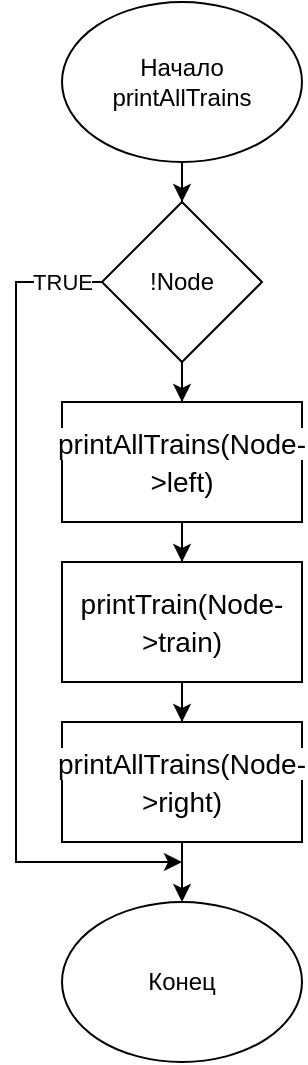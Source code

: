 <mxfile version="21.3.0" type="device">
  <diagram name="Страница 1" id="dHWUzyFw0qD1QLnV_Zmk">
    <mxGraphModel dx="2074" dy="1148" grid="1" gridSize="10" guides="1" tooltips="1" connect="1" arrows="1" fold="1" page="1" pageScale="1" pageWidth="827" pageHeight="1169" math="0" shadow="0">
      <root>
        <mxCell id="0" />
        <mxCell id="1" parent="0" />
        <mxCell id="TKN5GL8MWM1sGR7kySSR-3" style="edgeStyle=orthogonalEdgeStyle;rounded=0;orthogonalLoop=1;jettySize=auto;html=1;" edge="1" parent="1" source="TKN5GL8MWM1sGR7kySSR-1" target="TKN5GL8MWM1sGR7kySSR-2">
          <mxGeometry relative="1" as="geometry" />
        </mxCell>
        <mxCell id="TKN5GL8MWM1sGR7kySSR-1" value="Начало&lt;br&gt;printAllTrains" style="ellipse;whiteSpace=wrap;html=1;" vertex="1" parent="1">
          <mxGeometry x="354" y="10" width="120" height="80" as="geometry" />
        </mxCell>
        <mxCell id="TKN5GL8MWM1sGR7kySSR-5" style="edgeStyle=orthogonalEdgeStyle;rounded=0;orthogonalLoop=1;jettySize=auto;html=1;entryX=0.5;entryY=0;entryDx=0;entryDy=0;" edge="1" parent="1" source="TKN5GL8MWM1sGR7kySSR-2" target="TKN5GL8MWM1sGR7kySSR-4">
          <mxGeometry relative="1" as="geometry" />
        </mxCell>
        <mxCell id="TKN5GL8MWM1sGR7kySSR-12" style="edgeStyle=orthogonalEdgeStyle;rounded=0;orthogonalLoop=1;jettySize=auto;html=1;" edge="1" parent="1" source="TKN5GL8MWM1sGR7kySSR-2">
          <mxGeometry relative="1" as="geometry">
            <mxPoint x="414" y="440" as="targetPoint" />
            <Array as="points">
              <mxPoint x="331" y="150" />
            </Array>
          </mxGeometry>
        </mxCell>
        <mxCell id="TKN5GL8MWM1sGR7kySSR-13" value="TRUE" style="edgeLabel;html=1;align=center;verticalAlign=middle;resizable=0;points=[];" vertex="1" connectable="0" parent="TKN5GL8MWM1sGR7kySSR-12">
          <mxGeometry x="0.623" y="2" relative="1" as="geometry">
            <mxPoint x="18" y="-288" as="offset" />
          </mxGeometry>
        </mxCell>
        <mxCell id="TKN5GL8MWM1sGR7kySSR-2" value="!Node" style="rhombus;whiteSpace=wrap;html=1;" vertex="1" parent="1">
          <mxGeometry x="374" y="110" width="80" height="80" as="geometry" />
        </mxCell>
        <mxCell id="TKN5GL8MWM1sGR7kySSR-7" style="edgeStyle=orthogonalEdgeStyle;rounded=0;orthogonalLoop=1;jettySize=auto;html=1;entryX=0.5;entryY=0;entryDx=0;entryDy=0;" edge="1" parent="1" source="TKN5GL8MWM1sGR7kySSR-4" target="TKN5GL8MWM1sGR7kySSR-6">
          <mxGeometry relative="1" as="geometry" />
        </mxCell>
        <mxCell id="TKN5GL8MWM1sGR7kySSR-4" value="&lt;div style=&quot;font-size: 14px; line-height: 19px;&quot;&gt;&lt;span style=&quot;background-color: rgb(255, 255, 255);&quot;&gt;printAllTrains(Node-&amp;gt;left)&lt;/span&gt;&lt;/div&gt;" style="rounded=0;whiteSpace=wrap;html=1;" vertex="1" parent="1">
          <mxGeometry x="354" y="210" width="120" height="60" as="geometry" />
        </mxCell>
        <mxCell id="TKN5GL8MWM1sGR7kySSR-9" style="edgeStyle=orthogonalEdgeStyle;rounded=0;orthogonalLoop=1;jettySize=auto;html=1;" edge="1" parent="1" source="TKN5GL8MWM1sGR7kySSR-6" target="TKN5GL8MWM1sGR7kySSR-8">
          <mxGeometry relative="1" as="geometry" />
        </mxCell>
        <mxCell id="TKN5GL8MWM1sGR7kySSR-6" value="&lt;div style=&quot;font-size: 14px; line-height: 19px;&quot;&gt;&lt;span style=&quot;background-color: rgb(255, 255, 255);&quot;&gt;printTrain(Node-&amp;gt;train)&lt;/span&gt;&lt;/div&gt;" style="rounded=0;whiteSpace=wrap;html=1;" vertex="1" parent="1">
          <mxGeometry x="354" y="290" width="120" height="60" as="geometry" />
        </mxCell>
        <mxCell id="TKN5GL8MWM1sGR7kySSR-11" style="edgeStyle=orthogonalEdgeStyle;rounded=0;orthogonalLoop=1;jettySize=auto;html=1;entryX=0.5;entryY=0;entryDx=0;entryDy=0;" edge="1" parent="1" source="TKN5GL8MWM1sGR7kySSR-8" target="TKN5GL8MWM1sGR7kySSR-10">
          <mxGeometry relative="1" as="geometry" />
        </mxCell>
        <mxCell id="TKN5GL8MWM1sGR7kySSR-8" value="&lt;div style=&quot;font-size: 14px; line-height: 19px;&quot;&gt;&lt;span style=&quot;background-color: rgb(255, 255, 255);&quot;&gt;printAllTrains(Node-&amp;gt;right)&lt;/span&gt;&lt;/div&gt;" style="rounded=0;whiteSpace=wrap;html=1;" vertex="1" parent="1">
          <mxGeometry x="354" y="370" width="120" height="60" as="geometry" />
        </mxCell>
        <mxCell id="TKN5GL8MWM1sGR7kySSR-10" value="Конец" style="ellipse;whiteSpace=wrap;html=1;" vertex="1" parent="1">
          <mxGeometry x="354" y="460" width="120" height="80" as="geometry" />
        </mxCell>
      </root>
    </mxGraphModel>
  </diagram>
</mxfile>

